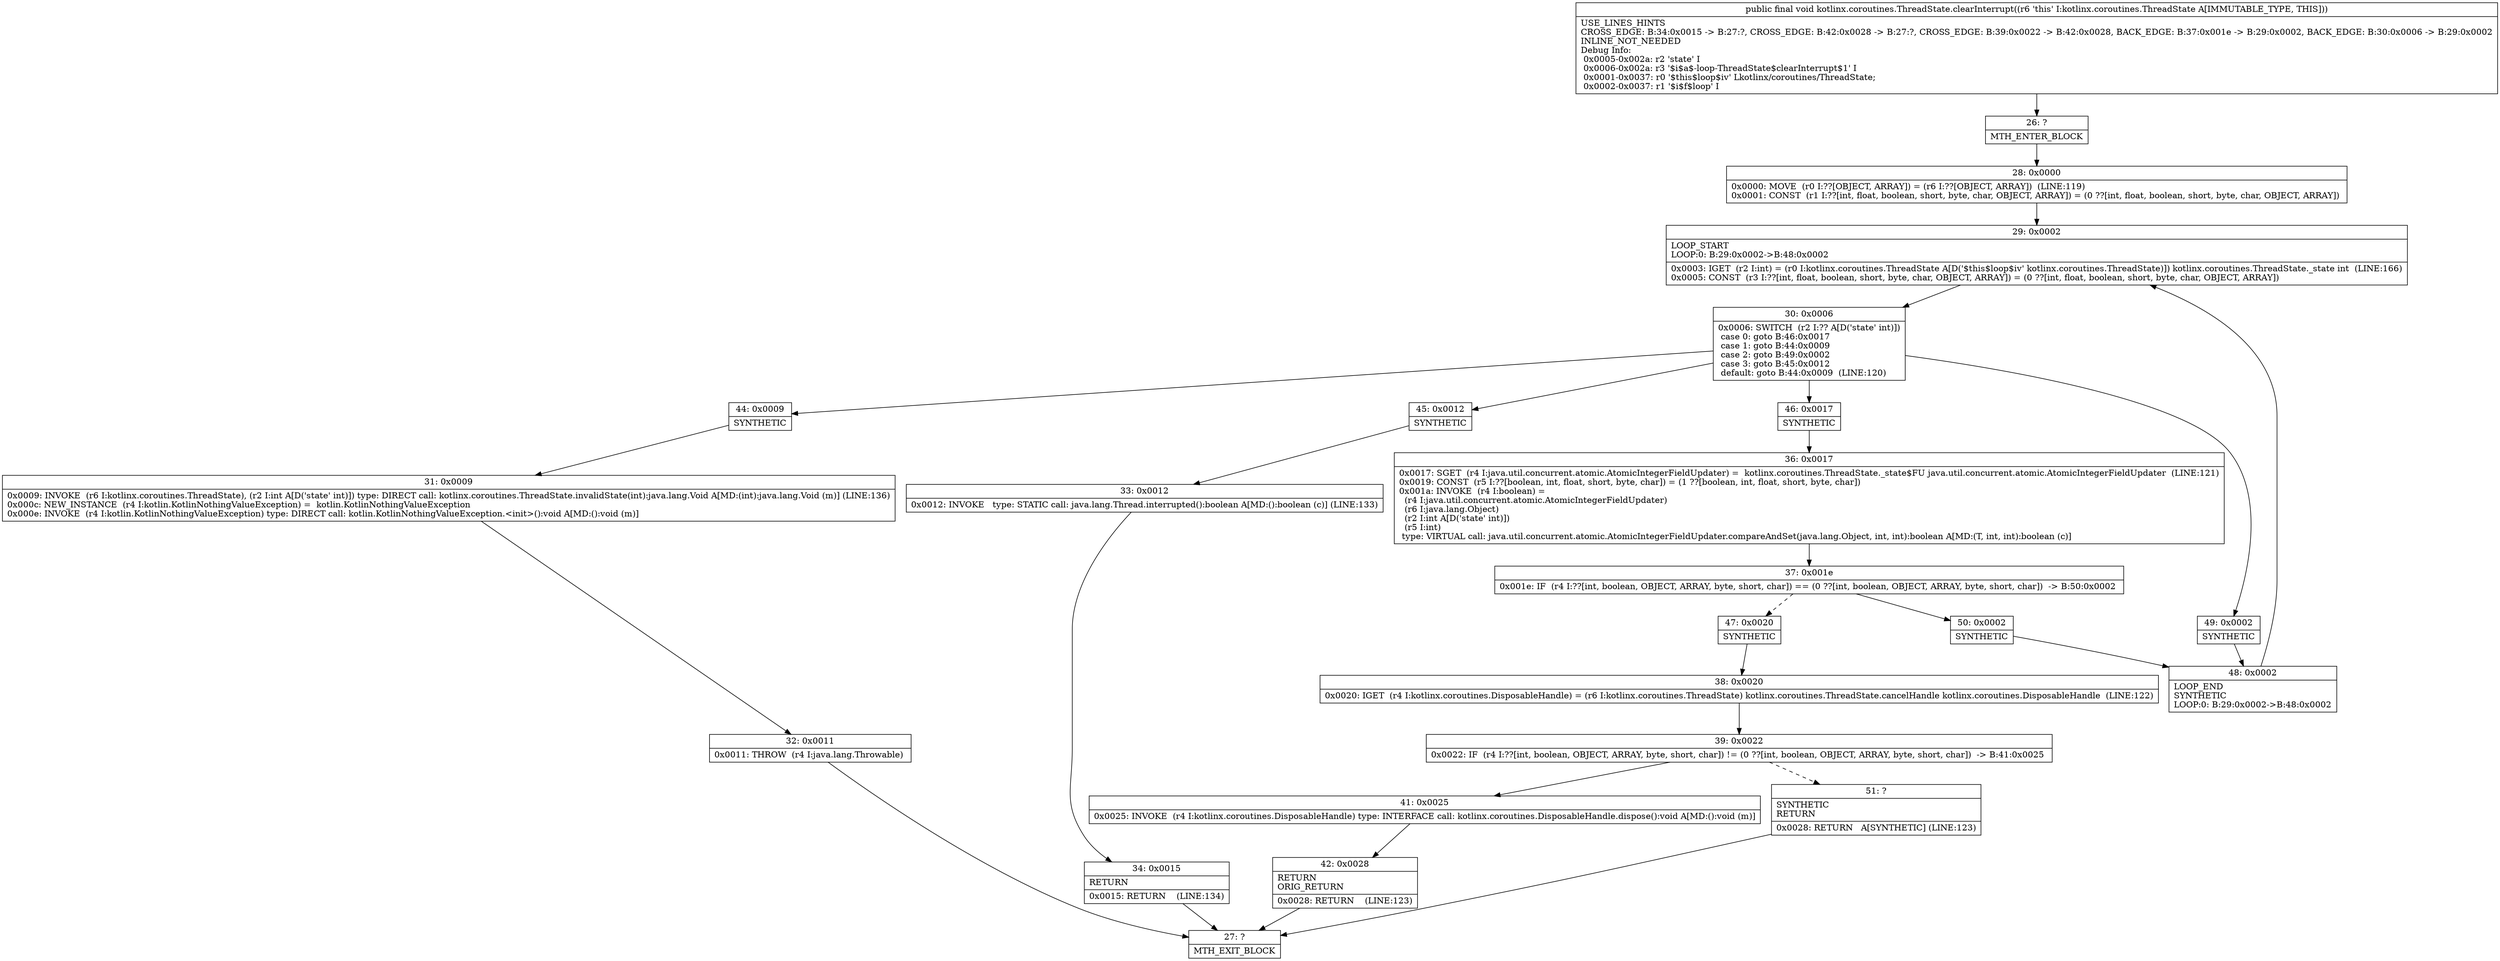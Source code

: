 digraph "CFG forkotlinx.coroutines.ThreadState.clearInterrupt()V" {
Node_26 [shape=record,label="{26\:\ ?|MTH_ENTER_BLOCK\l}"];
Node_28 [shape=record,label="{28\:\ 0x0000|0x0000: MOVE  (r0 I:??[OBJECT, ARRAY]) = (r6 I:??[OBJECT, ARRAY])  (LINE:119)\l0x0001: CONST  (r1 I:??[int, float, boolean, short, byte, char, OBJECT, ARRAY]) = (0 ??[int, float, boolean, short, byte, char, OBJECT, ARRAY]) \l}"];
Node_29 [shape=record,label="{29\:\ 0x0002|LOOP_START\lLOOP:0: B:29:0x0002\-\>B:48:0x0002\l|0x0003: IGET  (r2 I:int) = (r0 I:kotlinx.coroutines.ThreadState A[D('$this$loop$iv' kotlinx.coroutines.ThreadState)]) kotlinx.coroutines.ThreadState._state int  (LINE:166)\l0x0005: CONST  (r3 I:??[int, float, boolean, short, byte, char, OBJECT, ARRAY]) = (0 ??[int, float, boolean, short, byte, char, OBJECT, ARRAY]) \l}"];
Node_30 [shape=record,label="{30\:\ 0x0006|0x0006: SWITCH  (r2 I:?? A[D('state' int)])\l case 0: goto B:46:0x0017\l case 1: goto B:44:0x0009\l case 2: goto B:49:0x0002\l case 3: goto B:45:0x0012\l default: goto B:44:0x0009  (LINE:120)\l}"];
Node_44 [shape=record,label="{44\:\ 0x0009|SYNTHETIC\l}"];
Node_31 [shape=record,label="{31\:\ 0x0009|0x0009: INVOKE  (r6 I:kotlinx.coroutines.ThreadState), (r2 I:int A[D('state' int)]) type: DIRECT call: kotlinx.coroutines.ThreadState.invalidState(int):java.lang.Void A[MD:(int):java.lang.Void (m)] (LINE:136)\l0x000c: NEW_INSTANCE  (r4 I:kotlin.KotlinNothingValueException) =  kotlin.KotlinNothingValueException \l0x000e: INVOKE  (r4 I:kotlin.KotlinNothingValueException) type: DIRECT call: kotlin.KotlinNothingValueException.\<init\>():void A[MD:():void (m)]\l}"];
Node_32 [shape=record,label="{32\:\ 0x0011|0x0011: THROW  (r4 I:java.lang.Throwable) \l}"];
Node_27 [shape=record,label="{27\:\ ?|MTH_EXIT_BLOCK\l}"];
Node_45 [shape=record,label="{45\:\ 0x0012|SYNTHETIC\l}"];
Node_33 [shape=record,label="{33\:\ 0x0012|0x0012: INVOKE   type: STATIC call: java.lang.Thread.interrupted():boolean A[MD:():boolean (c)] (LINE:133)\l}"];
Node_34 [shape=record,label="{34\:\ 0x0015|RETURN\l|0x0015: RETURN    (LINE:134)\l}"];
Node_46 [shape=record,label="{46\:\ 0x0017|SYNTHETIC\l}"];
Node_36 [shape=record,label="{36\:\ 0x0017|0x0017: SGET  (r4 I:java.util.concurrent.atomic.AtomicIntegerFieldUpdater) =  kotlinx.coroutines.ThreadState._state$FU java.util.concurrent.atomic.AtomicIntegerFieldUpdater  (LINE:121)\l0x0019: CONST  (r5 I:??[boolean, int, float, short, byte, char]) = (1 ??[boolean, int, float, short, byte, char]) \l0x001a: INVOKE  (r4 I:boolean) = \l  (r4 I:java.util.concurrent.atomic.AtomicIntegerFieldUpdater)\l  (r6 I:java.lang.Object)\l  (r2 I:int A[D('state' int)])\l  (r5 I:int)\l type: VIRTUAL call: java.util.concurrent.atomic.AtomicIntegerFieldUpdater.compareAndSet(java.lang.Object, int, int):boolean A[MD:(T, int, int):boolean (c)]\l}"];
Node_37 [shape=record,label="{37\:\ 0x001e|0x001e: IF  (r4 I:??[int, boolean, OBJECT, ARRAY, byte, short, char]) == (0 ??[int, boolean, OBJECT, ARRAY, byte, short, char])  \-\> B:50:0x0002 \l}"];
Node_47 [shape=record,label="{47\:\ 0x0020|SYNTHETIC\l}"];
Node_38 [shape=record,label="{38\:\ 0x0020|0x0020: IGET  (r4 I:kotlinx.coroutines.DisposableHandle) = (r6 I:kotlinx.coroutines.ThreadState) kotlinx.coroutines.ThreadState.cancelHandle kotlinx.coroutines.DisposableHandle  (LINE:122)\l}"];
Node_39 [shape=record,label="{39\:\ 0x0022|0x0022: IF  (r4 I:??[int, boolean, OBJECT, ARRAY, byte, short, char]) != (0 ??[int, boolean, OBJECT, ARRAY, byte, short, char])  \-\> B:41:0x0025 \l}"];
Node_41 [shape=record,label="{41\:\ 0x0025|0x0025: INVOKE  (r4 I:kotlinx.coroutines.DisposableHandle) type: INTERFACE call: kotlinx.coroutines.DisposableHandle.dispose():void A[MD:():void (m)]\l}"];
Node_42 [shape=record,label="{42\:\ 0x0028|RETURN\lORIG_RETURN\l|0x0028: RETURN    (LINE:123)\l}"];
Node_51 [shape=record,label="{51\:\ ?|SYNTHETIC\lRETURN\l|0x0028: RETURN   A[SYNTHETIC] (LINE:123)\l}"];
Node_50 [shape=record,label="{50\:\ 0x0002|SYNTHETIC\l}"];
Node_48 [shape=record,label="{48\:\ 0x0002|LOOP_END\lSYNTHETIC\lLOOP:0: B:29:0x0002\-\>B:48:0x0002\l}"];
Node_49 [shape=record,label="{49\:\ 0x0002|SYNTHETIC\l}"];
MethodNode[shape=record,label="{public final void kotlinx.coroutines.ThreadState.clearInterrupt((r6 'this' I:kotlinx.coroutines.ThreadState A[IMMUTABLE_TYPE, THIS]))  | USE_LINES_HINTS\lCROSS_EDGE: B:34:0x0015 \-\> B:27:?, CROSS_EDGE: B:42:0x0028 \-\> B:27:?, CROSS_EDGE: B:39:0x0022 \-\> B:42:0x0028, BACK_EDGE: B:37:0x001e \-\> B:29:0x0002, BACK_EDGE: B:30:0x0006 \-\> B:29:0x0002\lINLINE_NOT_NEEDED\lDebug Info:\l  0x0005\-0x002a: r2 'state' I\l  0x0006\-0x002a: r3 '$i$a$\-loop\-ThreadState$clearInterrupt$1' I\l  0x0001\-0x0037: r0 '$this$loop$iv' Lkotlinx\/coroutines\/ThreadState;\l  0x0002\-0x0037: r1 '$i$f$loop' I\l}"];
MethodNode -> Node_26;Node_26 -> Node_28;
Node_28 -> Node_29;
Node_29 -> Node_30;
Node_30 -> Node_44;
Node_30 -> Node_45;
Node_30 -> Node_46;
Node_30 -> Node_49;
Node_44 -> Node_31;
Node_31 -> Node_32;
Node_32 -> Node_27;
Node_45 -> Node_33;
Node_33 -> Node_34;
Node_34 -> Node_27;
Node_46 -> Node_36;
Node_36 -> Node_37;
Node_37 -> Node_47[style=dashed];
Node_37 -> Node_50;
Node_47 -> Node_38;
Node_38 -> Node_39;
Node_39 -> Node_41;
Node_39 -> Node_51[style=dashed];
Node_41 -> Node_42;
Node_42 -> Node_27;
Node_51 -> Node_27;
Node_50 -> Node_48;
Node_48 -> Node_29;
Node_49 -> Node_48;
}

